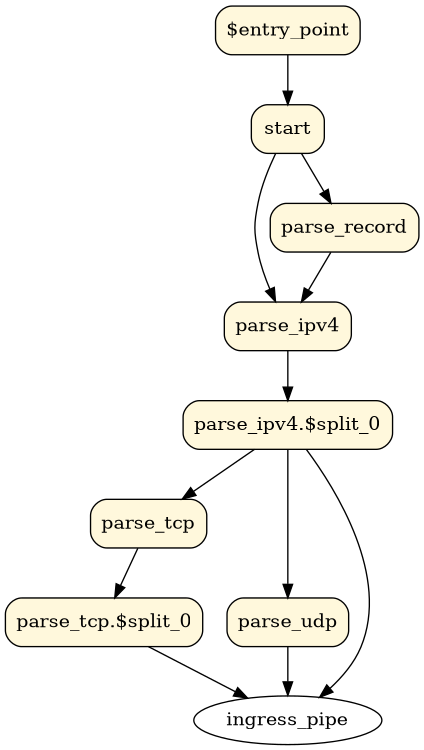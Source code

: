digraph parser {
size="8,5"
State0x149308c0 [shape=record, style="filled,rounded", fillcolor=cornsilk, label="{parse_tcp\.\$split_0}"];
State0x14930c40 [shape=record, style="filled,rounded", fillcolor=cornsilk, label="{parse_tcp}"];
State0x14a09e00 [shape=record, style="filled,rounded", fillcolor=cornsilk, label="{parse_ipv4\.\$split_0}"];
State0x150ee540 [shape=record, style="filled,rounded", fillcolor=cornsilk, label="{parse_udp}"];
State0x1523a000 [shape=record, style="filled,rounded", fillcolor=cornsilk, label="{parse_ipv4}"];
State0x1523a380 [shape=record, style="filled,rounded", fillcolor=cornsilk, label="{parse_record}"];
State0x1523a700 [shape=record, style="filled,rounded", fillcolor=cornsilk, label="{start}"];
State0x1523aa80 [shape=record, style="filled,rounded", fillcolor=cornsilk, label="{\$entry_point}"];
State0x1523aa80 -> State0x1523a700 [  ]
State0x1523a700 -> State0x1523a380 [  ]
State0x1523a700 -> State0x1523a000 [  ]
State0x1523a380 -> State0x1523a000 [  ]
State0x1523a000 -> State0x14a09e00 [  ]
State0x14a09e00 -> State0x14930c40 [  ]
State0x14a09e00 -> State0x150ee540 [  ]
State0x14930c40 -> State0x149308c0 [  ]
State0x149308c0 -> ingress_pipe [  ]
State0x14a09e00 -> ingress_pipe [  ]
State0x150ee540 -> ingress_pipe [  ]
}
